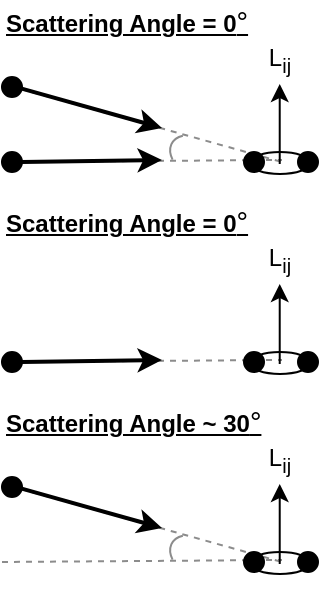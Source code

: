 <mxfile version="14.3.0" type="device"><diagram id="0N3UcF2OdHdfpeI7q9lG" name="Page-1"><mxGraphModel dx="124" dy="256" grid="1" gridSize="10" guides="1" tooltips="1" connect="1" arrows="1" fold="1" page="1" pageScale="1" pageWidth="850" pageHeight="1100" math="0" shadow="0"><root><mxCell id="0"/><mxCell id="1" parent="0"/><mxCell id="Vj9CZMEPrUpO8nE69mj_-42" value="" style="group" vertex="1" connectable="0" parent="1"><mxGeometry x="280" y="190" width="159" height="95.16" as="geometry"/></mxCell><mxCell id="Vj9CZMEPrUpO8nE69mj_-36" style="rounded=0;orthogonalLoop=1;jettySize=auto;html=1;exitX=1;exitY=0;exitDx=0;exitDy=0;endArrow=none;endFill=0;strokeColor=#8C8C8C;dashed=1;" edge="1" parent="Vj9CZMEPrUpO8nE69mj_-42"><mxGeometry x="-30" y="1" as="geometry"><mxPoint x="9.266" y="44.484" as="sourcePoint"/><mxPoint x="140" y="81" as="targetPoint"/></mxGeometry></mxCell><mxCell id="Vj9CZMEPrUpO8nE69mj_-39" style="rounded=0;orthogonalLoop=1;jettySize=auto;html=1;exitX=0;exitY=0.5;exitDx=0;exitDy=0;endArrow=none;endFill=0;strokeColor=#8C8C8C;dashed=1;" edge="1" parent="Vj9CZMEPrUpO8nE69mj_-42" source="Vj9CZMEPrUpO8nE69mj_-10"><mxGeometry x="-20" y="10" as="geometry"><mxPoint x="19.266" y="53.484" as="sourcePoint"/><mxPoint x="140" y="80" as="targetPoint"/></mxGeometry></mxCell><mxCell id="Vj9CZMEPrUpO8nE69mj_-8" value="" style="group" vertex="1" connectable="0" parent="Vj9CZMEPrUpO8nE69mj_-42"><mxGeometry x="119" y="20" width="40" height="67" as="geometry"/></mxCell><mxCell id="Vj9CZMEPrUpO8nE69mj_-1" value="" style="ellipse;whiteSpace=wrap;html=1;fillColor=none;" vertex="1" parent="Vj9CZMEPrUpO8nE69mj_-8"><mxGeometry x="5" y="56" width="30" height="11" as="geometry"/></mxCell><mxCell id="Vj9CZMEPrUpO8nE69mj_-2" value="" style="ellipse;whiteSpace=wrap;html=1;aspect=fixed;fillColor=#000000;" vertex="1" parent="Vj9CZMEPrUpO8nE69mj_-8"><mxGeometry x="2" y="56" width="10" height="10" as="geometry"/></mxCell><mxCell id="Vj9CZMEPrUpO8nE69mj_-3" value="" style="ellipse;whiteSpace=wrap;html=1;aspect=fixed;fillColor=#000000;" vertex="1" parent="Vj9CZMEPrUpO8nE69mj_-8"><mxGeometry x="29" y="56" width="10" height="10" as="geometry"/></mxCell><mxCell id="Vj9CZMEPrUpO8nE69mj_-6" value="" style="endArrow=classic;html=1;" edge="1" parent="Vj9CZMEPrUpO8nE69mj_-8"><mxGeometry width="50" height="50" relative="1" as="geometry"><mxPoint x="19.86" y="62" as="sourcePoint"/><mxPoint x="19.86" y="22" as="targetPoint"/></mxGeometry></mxCell><mxCell id="Vj9CZMEPrUpO8nE69mj_-7" value="L&lt;sub&gt;ij&lt;/sub&gt;" style="text;html=1;strokeColor=none;fillColor=none;align=center;verticalAlign=middle;whiteSpace=wrap;rounded=0;" vertex="1" parent="Vj9CZMEPrUpO8nE69mj_-8"><mxGeometry width="40" height="20" as="geometry"/></mxCell><mxCell id="Vj9CZMEPrUpO8nE69mj_-10" value="" style="ellipse;whiteSpace=wrap;html=1;aspect=fixed;fillColor=#000000;" vertex="1" parent="Vj9CZMEPrUpO8nE69mj_-42"><mxGeometry y="76" width="10" height="10" as="geometry"/></mxCell><mxCell id="Vj9CZMEPrUpO8nE69mj_-11" value="&lt;span style=&quot;color: rgba(0 , 0 , 0 , 0) ; font-family: monospace ; font-size: 0px ; background-color: rgb(248 , 249 , 250)&quot;&gt;%3CmxGraphModel%3E%3Croot%3E%3CmxCell%20id%3D%220%22%2F%3E%3CmxCell%20id%3D%221%22%20parent%3D%220%22%2F%3E%3CmxCell%20id%3D%222%22%20value%3D%22%22%20style%3D%22ellipse%3BwhiteSpace%3Dwrap%3Bhtml%3D1%3Baspect%3Dfixed%3BfillColor%3D%23000000%3B%22%20vertex%3D%221%22%20parent%3D%221%22%3E%3CmxGeometry%20x%3D%22280%22%20y%3D%22316%22%20width%3D%2210%22%20height%3D%2210%22%20as%3D%22geometry%22%2F%3E%3C%2FmxCell%3E%3C%2Froot%3E%3C%2FmxGraphModel%3E&lt;/span&gt;" style="endArrow=classic;html=1;exitX=1;exitY=0.5;exitDx=0;exitDy=0;strokeWidth=2;" edge="1" parent="Vj9CZMEPrUpO8nE69mj_-42" source="Vj9CZMEPrUpO8nE69mj_-10"><mxGeometry x="-30" width="50" height="50" as="geometry"><mxPoint x="70" y="130" as="sourcePoint"/><mxPoint x="80" y="80" as="targetPoint"/></mxGeometry></mxCell><mxCell id="Vj9CZMEPrUpO8nE69mj_-12" value="&lt;u&gt;&lt;b&gt;Scattering Angle = 0&lt;span style=&quot;font-family: &amp;#34;ddg_proximanova&amp;#34; , &amp;#34;ddg_proximanova_ui_0&amp;#34; , &amp;#34;ddg_proximanova_ui_1&amp;#34; , &amp;#34;ddg_proximanova_ui_2&amp;#34; , &amp;#34;ddg_proximanova_ui_3&amp;#34; , &amp;#34;ddg_proximanova_ui_4&amp;#34; , &amp;#34;ddg_proximanova_ui_5&amp;#34; , &amp;#34;ddg_proximanova_ui_6&amp;#34; , &amp;#34;proxima nova&amp;#34; , &amp;#34;helvetica neue&amp;#34; , &amp;#34;helvetica&amp;#34; , &amp;#34;segoe ui&amp;#34; , &amp;#34;nimbus sans l&amp;#34; , &amp;#34;liberation sans&amp;#34; , &amp;#34;open sans&amp;#34; , &amp;#34;freesans&amp;#34; , &amp;#34;arial&amp;#34; , sans-serif ; font-size: 14.4px ; background-color: rgb(255 , 255 , 255)&quot;&gt;°&lt;/span&gt;&lt;/b&gt;&lt;/u&gt;" style="text;html=1;strokeColor=none;fillColor=none;align=left;verticalAlign=middle;whiteSpace=wrap;rounded=0;" vertex="1" parent="Vj9CZMEPrUpO8nE69mj_-42"><mxGeometry width="130" height="20" as="geometry"/></mxCell><mxCell id="Vj9CZMEPrUpO8nE69mj_-35" style="rounded=0;orthogonalLoop=1;jettySize=auto;html=1;exitX=1;exitY=0;exitDx=0;exitDy=0;strokeWidth=2;" edge="1" parent="Vj9CZMEPrUpO8nE69mj_-42"><mxGeometry x="-30" as="geometry"><mxPoint x="8.536" y="43.964" as="sourcePoint"/><mxPoint x="80" y="64" as="targetPoint"/></mxGeometry></mxCell><mxCell id="Vj9CZMEPrUpO8nE69mj_-33" value="" style="ellipse;whiteSpace=wrap;html=1;aspect=fixed;fillColor=#000000;" vertex="1" parent="Vj9CZMEPrUpO8nE69mj_-42"><mxGeometry y="38.5" width="10" height="10" as="geometry"/></mxCell><mxCell id="Vj9CZMEPrUpO8nE69mj_-40" value="" style="verticalLabelPosition=bottom;verticalAlign=top;html=1;shape=mxgraph.basic.arc;startAngle=0.875;endAngle=0.1;fillColor=#000000;rotation=-60;strokeColor=#8C8C8C;" vertex="1" parent="Vj9CZMEPrUpO8nE69mj_-42"><mxGeometry x="88" y="64" width="20" height="30" as="geometry"/></mxCell><mxCell id="Vj9CZMEPrUpO8nE69mj_-59" value="" style="group" vertex="1" connectable="0" parent="1"><mxGeometry x="280" y="390" width="159" height="95.16" as="geometry"/></mxCell><mxCell id="Vj9CZMEPrUpO8nE69mj_-60" style="rounded=0;orthogonalLoop=1;jettySize=auto;html=1;exitX=1;exitY=0;exitDx=0;exitDy=0;endArrow=none;endFill=0;strokeColor=#8C8C8C;dashed=1;" edge="1" parent="Vj9CZMEPrUpO8nE69mj_-59"><mxGeometry x="-30" y="1" as="geometry"><mxPoint x="9.266" y="44.484" as="sourcePoint"/><mxPoint x="140" y="81" as="targetPoint"/></mxGeometry></mxCell><mxCell id="Vj9CZMEPrUpO8nE69mj_-61" style="rounded=0;orthogonalLoop=1;jettySize=auto;html=1;exitX=0;exitY=0.5;exitDx=0;exitDy=0;endArrow=none;endFill=0;strokeColor=#8C8C8C;dashed=1;" edge="1" parent="Vj9CZMEPrUpO8nE69mj_-59"><mxGeometry x="-20" y="10" as="geometry"><mxPoint y="81" as="sourcePoint"/><mxPoint x="140" y="80" as="targetPoint"/></mxGeometry></mxCell><mxCell id="Vj9CZMEPrUpO8nE69mj_-62" value="" style="group" vertex="1" connectable="0" parent="Vj9CZMEPrUpO8nE69mj_-59"><mxGeometry x="119" y="20" width="40" height="67" as="geometry"/></mxCell><mxCell id="Vj9CZMEPrUpO8nE69mj_-63" value="" style="ellipse;whiteSpace=wrap;html=1;fillColor=none;" vertex="1" parent="Vj9CZMEPrUpO8nE69mj_-62"><mxGeometry x="5" y="56" width="30" height="11" as="geometry"/></mxCell><mxCell id="Vj9CZMEPrUpO8nE69mj_-64" value="" style="ellipse;whiteSpace=wrap;html=1;aspect=fixed;fillColor=#000000;" vertex="1" parent="Vj9CZMEPrUpO8nE69mj_-62"><mxGeometry x="2" y="56" width="10" height="10" as="geometry"/></mxCell><mxCell id="Vj9CZMEPrUpO8nE69mj_-65" value="" style="ellipse;whiteSpace=wrap;html=1;aspect=fixed;fillColor=#000000;" vertex="1" parent="Vj9CZMEPrUpO8nE69mj_-62"><mxGeometry x="29" y="56" width="10" height="10" as="geometry"/></mxCell><mxCell id="Vj9CZMEPrUpO8nE69mj_-66" value="" style="endArrow=classic;html=1;" edge="1" parent="Vj9CZMEPrUpO8nE69mj_-62"><mxGeometry width="50" height="50" relative="1" as="geometry"><mxPoint x="19.86" y="62" as="sourcePoint"/><mxPoint x="19.86" y="22" as="targetPoint"/></mxGeometry></mxCell><mxCell id="Vj9CZMEPrUpO8nE69mj_-67" value="L&lt;sub&gt;ij&lt;/sub&gt;" style="text;html=1;strokeColor=none;fillColor=none;align=center;verticalAlign=middle;whiteSpace=wrap;rounded=0;" vertex="1" parent="Vj9CZMEPrUpO8nE69mj_-62"><mxGeometry width="40" height="20" as="geometry"/></mxCell><mxCell id="Vj9CZMEPrUpO8nE69mj_-70" value="&lt;u&gt;&lt;b&gt;Scattering Angle ~ 30&lt;span style=&quot;font-family: &amp;#34;ddg_proximanova&amp;#34; , &amp;#34;ddg_proximanova_ui_0&amp;#34; , &amp;#34;ddg_proximanova_ui_1&amp;#34; , &amp;#34;ddg_proximanova_ui_2&amp;#34; , &amp;#34;ddg_proximanova_ui_3&amp;#34; , &amp;#34;ddg_proximanova_ui_4&amp;#34; , &amp;#34;ddg_proximanova_ui_5&amp;#34; , &amp;#34;ddg_proximanova_ui_6&amp;#34; , &amp;#34;proxima nova&amp;#34; , &amp;#34;helvetica neue&amp;#34; , &amp;#34;helvetica&amp;#34; , &amp;#34;segoe ui&amp;#34; , &amp;#34;nimbus sans l&amp;#34; , &amp;#34;liberation sans&amp;#34; , &amp;#34;open sans&amp;#34; , &amp;#34;freesans&amp;#34; , &amp;#34;arial&amp;#34; , sans-serif ; font-size: 14.4px ; background-color: rgb(255 , 255 , 255)&quot;&gt;°&lt;/span&gt;&lt;/b&gt;&lt;/u&gt;" style="text;html=1;strokeColor=none;fillColor=none;align=left;verticalAlign=middle;whiteSpace=wrap;rounded=0;" vertex="1" parent="Vj9CZMEPrUpO8nE69mj_-59"><mxGeometry width="140" height="20" as="geometry"/></mxCell><mxCell id="Vj9CZMEPrUpO8nE69mj_-71" style="rounded=0;orthogonalLoop=1;jettySize=auto;html=1;exitX=1;exitY=0;exitDx=0;exitDy=0;strokeWidth=2;" edge="1" parent="Vj9CZMEPrUpO8nE69mj_-59"><mxGeometry x="-30" as="geometry"><mxPoint x="8.536" y="43.964" as="sourcePoint"/><mxPoint x="80" y="64" as="targetPoint"/></mxGeometry></mxCell><mxCell id="Vj9CZMEPrUpO8nE69mj_-72" value="" style="ellipse;whiteSpace=wrap;html=1;aspect=fixed;fillColor=#000000;" vertex="1" parent="Vj9CZMEPrUpO8nE69mj_-59"><mxGeometry y="38.5" width="10" height="10" as="geometry"/></mxCell><mxCell id="Vj9CZMEPrUpO8nE69mj_-73" value="" style="verticalLabelPosition=bottom;verticalAlign=top;html=1;shape=mxgraph.basic.arc;startAngle=0.875;endAngle=0.1;fillColor=#000000;rotation=-60;strokeColor=#8C8C8C;" vertex="1" parent="Vj9CZMEPrUpO8nE69mj_-59"><mxGeometry x="88" y="64" width="20" height="30" as="geometry"/></mxCell><mxCell id="Vj9CZMEPrUpO8nE69mj_-75" value="" style="group" vertex="1" connectable="0" parent="1"><mxGeometry x="280" y="290" width="159" height="87" as="geometry"/></mxCell><mxCell id="Vj9CZMEPrUpO8nE69mj_-45" style="rounded=0;orthogonalLoop=1;jettySize=auto;html=1;exitX=0;exitY=0.5;exitDx=0;exitDy=0;endArrow=none;endFill=0;strokeColor=#8C8C8C;dashed=1;" edge="1" parent="Vj9CZMEPrUpO8nE69mj_-75" source="Vj9CZMEPrUpO8nE69mj_-52"><mxGeometry x="-20" y="10" as="geometry"><mxPoint x="19.266" y="53.484" as="sourcePoint"/><mxPoint x="140" y="80" as="targetPoint"/></mxGeometry></mxCell><mxCell id="Vj9CZMEPrUpO8nE69mj_-46" value="" style="group" vertex="1" connectable="0" parent="Vj9CZMEPrUpO8nE69mj_-75"><mxGeometry x="119" y="20" width="40" height="67" as="geometry"/></mxCell><mxCell id="Vj9CZMEPrUpO8nE69mj_-47" value="" style="ellipse;whiteSpace=wrap;html=1;fillColor=none;" vertex="1" parent="Vj9CZMEPrUpO8nE69mj_-46"><mxGeometry x="5" y="56" width="30" height="11" as="geometry"/></mxCell><mxCell id="Vj9CZMEPrUpO8nE69mj_-48" value="" style="ellipse;whiteSpace=wrap;html=1;aspect=fixed;fillColor=#000000;" vertex="1" parent="Vj9CZMEPrUpO8nE69mj_-46"><mxGeometry x="2" y="56" width="10" height="10" as="geometry"/></mxCell><mxCell id="Vj9CZMEPrUpO8nE69mj_-49" value="" style="ellipse;whiteSpace=wrap;html=1;aspect=fixed;fillColor=#000000;" vertex="1" parent="Vj9CZMEPrUpO8nE69mj_-46"><mxGeometry x="29" y="56" width="10" height="10" as="geometry"/></mxCell><mxCell id="Vj9CZMEPrUpO8nE69mj_-50" value="" style="endArrow=classic;html=1;" edge="1" parent="Vj9CZMEPrUpO8nE69mj_-46"><mxGeometry width="50" height="50" relative="1" as="geometry"><mxPoint x="19.86" y="62" as="sourcePoint"/><mxPoint x="19.86" y="22" as="targetPoint"/></mxGeometry></mxCell><mxCell id="Vj9CZMEPrUpO8nE69mj_-51" value="L&lt;sub&gt;ij&lt;/sub&gt;" style="text;html=1;strokeColor=none;fillColor=none;align=center;verticalAlign=middle;whiteSpace=wrap;rounded=0;" vertex="1" parent="Vj9CZMEPrUpO8nE69mj_-46"><mxGeometry width="40" height="20" as="geometry"/></mxCell><mxCell id="Vj9CZMEPrUpO8nE69mj_-52" value="" style="ellipse;whiteSpace=wrap;html=1;aspect=fixed;fillColor=#000000;" vertex="1" parent="Vj9CZMEPrUpO8nE69mj_-75"><mxGeometry y="76" width="10" height="10" as="geometry"/></mxCell><mxCell id="Vj9CZMEPrUpO8nE69mj_-53" value="&lt;span style=&quot;color: rgba(0 , 0 , 0 , 0) ; font-family: monospace ; font-size: 0px ; background-color: rgb(248 , 249 , 250)&quot;&gt;%3CmxGraphModel%3E%3Croot%3E%3CmxCell%20id%3D%220%22%2F%3E%3CmxCell%20id%3D%221%22%20parent%3D%220%22%2F%3E%3CmxCell%20id%3D%222%22%20value%3D%22%22%20style%3D%22ellipse%3BwhiteSpace%3Dwrap%3Bhtml%3D1%3Baspect%3Dfixed%3BfillColor%3D%23000000%3B%22%20vertex%3D%221%22%20parent%3D%221%22%3E%3CmxGeometry%20x%3D%22280%22%20y%3D%22316%22%20width%3D%2210%22%20height%3D%2210%22%20as%3D%22geometry%22%2F%3E%3C%2FmxCell%3E%3C%2Froot%3E%3C%2FmxGraphModel%3E&lt;/span&gt;" style="endArrow=classic;html=1;exitX=1;exitY=0.5;exitDx=0;exitDy=0;strokeWidth=2;" edge="1" parent="Vj9CZMEPrUpO8nE69mj_-75" source="Vj9CZMEPrUpO8nE69mj_-52"><mxGeometry x="-30" width="50" height="50" as="geometry"><mxPoint x="70" y="130" as="sourcePoint"/><mxPoint x="80" y="80" as="targetPoint"/></mxGeometry></mxCell><mxCell id="Vj9CZMEPrUpO8nE69mj_-54" value="&lt;u&gt;&lt;b&gt;Scattering Angle = 0&lt;span style=&quot;font-family: &amp;#34;ddg_proximanova&amp;#34; , &amp;#34;ddg_proximanova_ui_0&amp;#34; , &amp;#34;ddg_proximanova_ui_1&amp;#34; , &amp;#34;ddg_proximanova_ui_2&amp;#34; , &amp;#34;ddg_proximanova_ui_3&amp;#34; , &amp;#34;ddg_proximanova_ui_4&amp;#34; , &amp;#34;ddg_proximanova_ui_5&amp;#34; , &amp;#34;ddg_proximanova_ui_6&amp;#34; , &amp;#34;proxima nova&amp;#34; , &amp;#34;helvetica neue&amp;#34; , &amp;#34;helvetica&amp;#34; , &amp;#34;segoe ui&amp;#34; , &amp;#34;nimbus sans l&amp;#34; , &amp;#34;liberation sans&amp;#34; , &amp;#34;open sans&amp;#34; , &amp;#34;freesans&amp;#34; , &amp;#34;arial&amp;#34; , sans-serif ; font-size: 14.4px ; background-color: rgb(255 , 255 , 255)&quot;&gt;°&lt;/span&gt;&lt;/b&gt;&lt;/u&gt;" style="text;html=1;strokeColor=none;fillColor=none;align=left;verticalAlign=middle;whiteSpace=wrap;rounded=0;" vertex="1" parent="Vj9CZMEPrUpO8nE69mj_-75"><mxGeometry width="130" height="20" as="geometry"/></mxCell></root></mxGraphModel></diagram></mxfile>